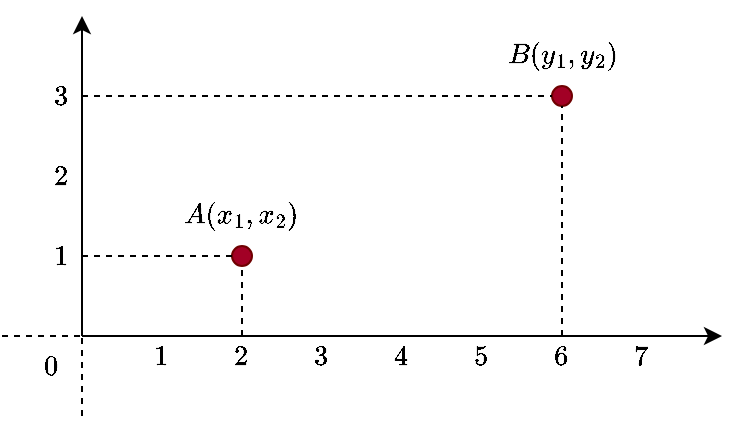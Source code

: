 <mxfile version="22.0.3" type="device">
  <diagram name="Page-1" id="QTJ4yp2bboPgsS11suuI">
    <mxGraphModel dx="819" dy="505" grid="1" gridSize="10" guides="1" tooltips="1" connect="1" arrows="1" fold="1" page="1" pageScale="1" pageWidth="850" pageHeight="1100" math="1" shadow="0">
      <root>
        <mxCell id="0" />
        <mxCell id="1" parent="0" />
        <mxCell id="v_Jrfp-xwoIuEIgAh1ZI-1" value="" style="endArrow=classic;html=1;rounded=0;" parent="1" edge="1">
          <mxGeometry width="50" height="50" relative="1" as="geometry">
            <mxPoint x="240" y="360" as="sourcePoint" />
            <mxPoint x="240" y="200" as="targetPoint" />
          </mxGeometry>
        </mxCell>
        <mxCell id="v_Jrfp-xwoIuEIgAh1ZI-2" value="" style="endArrow=classic;html=1;rounded=0;" parent="1" edge="1">
          <mxGeometry width="50" height="50" relative="1" as="geometry">
            <mxPoint x="240" y="360" as="sourcePoint" />
            <mxPoint x="560" y="360" as="targetPoint" />
          </mxGeometry>
        </mxCell>
        <mxCell id="v_Jrfp-xwoIuEIgAh1ZI-13" value="" style="endArrow=none;dashed=1;html=1;rounded=0;" parent="1" edge="1">
          <mxGeometry width="50" height="50" relative="1" as="geometry">
            <mxPoint x="240" y="400" as="sourcePoint" />
            <mxPoint x="240" y="360" as="targetPoint" />
          </mxGeometry>
        </mxCell>
        <mxCell id="v_Jrfp-xwoIuEIgAh1ZI-14" value="" style="endArrow=none;dashed=1;html=1;rounded=0;" parent="1" edge="1">
          <mxGeometry width="50" height="50" relative="1" as="geometry">
            <mxPoint x="200" y="360" as="sourcePoint" />
            <mxPoint x="240" y="360" as="targetPoint" />
          </mxGeometry>
        </mxCell>
        <mxCell id="v_Jrfp-xwoIuEIgAh1ZI-15" value="$$0$$" style="text;html=1;strokeColor=none;fillColor=none;align=center;verticalAlign=middle;whiteSpace=wrap;rounded=0;" parent="1" vertex="1">
          <mxGeometry x="210" y="360" width="30" height="30" as="geometry" />
        </mxCell>
        <mxCell id="v_Jrfp-xwoIuEIgAh1ZI-16" value="$$1$$" style="text;html=1;strokeColor=none;fillColor=none;align=center;verticalAlign=middle;whiteSpace=wrap;rounded=0;" parent="1" vertex="1">
          <mxGeometry x="270" y="360" width="20" height="20" as="geometry" />
        </mxCell>
        <mxCell id="v_Jrfp-xwoIuEIgAh1ZI-17" value="$$1$$" style="text;html=1;strokeColor=none;fillColor=none;align=center;verticalAlign=middle;whiteSpace=wrap;rounded=0;" parent="1" vertex="1">
          <mxGeometry x="220" y="310" width="20" height="20" as="geometry" />
        </mxCell>
        <mxCell id="v_Jrfp-xwoIuEIgAh1ZI-18" value="$$2$$" style="text;html=1;strokeColor=none;fillColor=none;align=center;verticalAlign=middle;whiteSpace=wrap;rounded=0;" parent="1" vertex="1">
          <mxGeometry x="310" y="360" width="20" height="20" as="geometry" />
        </mxCell>
        <mxCell id="v_Jrfp-xwoIuEIgAh1ZI-19" value="$$2$$" style="text;html=1;strokeColor=none;fillColor=none;align=center;verticalAlign=middle;whiteSpace=wrap;rounded=0;" parent="1" vertex="1">
          <mxGeometry x="220" y="270" width="20" height="20" as="geometry" />
        </mxCell>
        <mxCell id="v_Jrfp-xwoIuEIgAh1ZI-20" value="$$3$$" style="text;html=1;strokeColor=none;fillColor=none;align=center;verticalAlign=middle;whiteSpace=wrap;rounded=0;" parent="1" vertex="1">
          <mxGeometry x="350" y="360" width="20" height="20" as="geometry" />
        </mxCell>
        <mxCell id="v_Jrfp-xwoIuEIgAh1ZI-21" value="$$3$$" style="text;html=1;strokeColor=none;fillColor=none;align=center;verticalAlign=middle;whiteSpace=wrap;rounded=0;" parent="1" vertex="1">
          <mxGeometry x="220" y="230" width="20" height="20" as="geometry" />
        </mxCell>
        <mxCell id="v_Jrfp-xwoIuEIgAh1ZI-22" value="$$4$$" style="text;html=1;strokeColor=none;fillColor=none;align=center;verticalAlign=middle;whiteSpace=wrap;rounded=0;" parent="1" vertex="1">
          <mxGeometry x="390" y="360" width="20" height="20" as="geometry" />
        </mxCell>
        <mxCell id="v_Jrfp-xwoIuEIgAh1ZI-23" value="$$5$$" style="text;html=1;strokeColor=none;fillColor=none;align=center;verticalAlign=middle;whiteSpace=wrap;rounded=0;" parent="1" vertex="1">
          <mxGeometry x="430" y="360" width="20" height="20" as="geometry" />
        </mxCell>
        <mxCell id="v_Jrfp-xwoIuEIgAh1ZI-24" value="$$6$$" style="text;html=1;strokeColor=none;fillColor=none;align=center;verticalAlign=middle;whiteSpace=wrap;rounded=0;" parent="1" vertex="1">
          <mxGeometry x="470" y="360" width="20" height="20" as="geometry" />
        </mxCell>
        <mxCell id="v_Jrfp-xwoIuEIgAh1ZI-25" value="$$7$$" style="text;html=1;strokeColor=none;fillColor=none;align=center;verticalAlign=middle;whiteSpace=wrap;rounded=0;" parent="1" vertex="1">
          <mxGeometry x="510" y="360" width="20" height="20" as="geometry" />
        </mxCell>
        <mxCell id="v_Jrfp-xwoIuEIgAh1ZI-26" value="" style="shape=ellipse;fillColor=#a20025;strokeColor=#6F0000;html=1;sketch=0;fontColor=#ffffff;" parent="1" vertex="1">
          <mxGeometry x="315" y="315" width="10" height="10" as="geometry" />
        </mxCell>
        <mxCell id="v_Jrfp-xwoIuEIgAh1ZI-28" value="" style="shape=ellipse;fillColor=#a20025;strokeColor=#6F0000;html=1;sketch=0;fontColor=#ffffff;" parent="1" vertex="1">
          <mxGeometry x="475" y="235" width="10" height="10" as="geometry" />
        </mxCell>
        <mxCell id="v_Jrfp-xwoIuEIgAh1ZI-29" value="$$A(x_{1},x_{2})$$" style="text;html=1;strokeColor=none;fillColor=none;align=center;verticalAlign=middle;whiteSpace=wrap;rounded=0;" parent="1" vertex="1">
          <mxGeometry x="290" y="285" width="60" height="30" as="geometry" />
        </mxCell>
        <mxCell id="v_Jrfp-xwoIuEIgAh1ZI-30" value="$$B(y_{1},y_{2})$$" style="text;html=1;strokeColor=none;fillColor=none;align=center;verticalAlign=middle;whiteSpace=wrap;rounded=0;" parent="1" vertex="1">
          <mxGeometry x="450" y="205" width="60" height="30" as="geometry" />
        </mxCell>
        <mxCell id="eL_zX_eMLsdBRoZ72USO-1" value="" style="endArrow=none;dashed=1;html=1;rounded=0;exitX=1;exitY=0.5;exitDx=0;exitDy=0;entryX=0;entryY=0.5;entryDx=0;entryDy=0;" edge="1" parent="1" source="v_Jrfp-xwoIuEIgAh1ZI-17" target="v_Jrfp-xwoIuEIgAh1ZI-26">
          <mxGeometry width="50" height="50" relative="1" as="geometry">
            <mxPoint x="250" y="360" as="sourcePoint" />
            <mxPoint x="300" y="310" as="targetPoint" />
          </mxGeometry>
        </mxCell>
        <mxCell id="eL_zX_eMLsdBRoZ72USO-2" value="" style="endArrow=none;dashed=1;html=1;rounded=0;exitX=1;exitY=0.5;exitDx=0;exitDy=0;entryX=0;entryY=0.5;entryDx=0;entryDy=0;" edge="1" parent="1" source="v_Jrfp-xwoIuEIgAh1ZI-21" target="v_Jrfp-xwoIuEIgAh1ZI-28">
          <mxGeometry width="50" height="50" relative="1" as="geometry">
            <mxPoint x="242.5" y="239.71" as="sourcePoint" />
            <mxPoint x="317.5" y="239.71" as="targetPoint" />
          </mxGeometry>
        </mxCell>
        <mxCell id="eL_zX_eMLsdBRoZ72USO-3" value="" style="endArrow=none;dashed=1;html=1;rounded=0;exitX=0.5;exitY=0;exitDx=0;exitDy=0;entryX=0.5;entryY=1;entryDx=0;entryDy=0;" edge="1" parent="1" source="v_Jrfp-xwoIuEIgAh1ZI-18" target="v_Jrfp-xwoIuEIgAh1ZI-26">
          <mxGeometry width="50" height="50" relative="1" as="geometry">
            <mxPoint x="260" y="340" as="sourcePoint" />
            <mxPoint x="335" y="340" as="targetPoint" />
          </mxGeometry>
        </mxCell>
        <mxCell id="eL_zX_eMLsdBRoZ72USO-4" value="" style="endArrow=none;dashed=1;html=1;rounded=0;exitX=0.5;exitY=0;exitDx=0;exitDy=0;entryX=0.5;entryY=1;entryDx=0;entryDy=0;" edge="1" parent="1" source="v_Jrfp-xwoIuEIgAh1ZI-24" target="v_Jrfp-xwoIuEIgAh1ZI-28">
          <mxGeometry width="50" height="50" relative="1" as="geometry">
            <mxPoint x="479.71" y="337.5" as="sourcePoint" />
            <mxPoint x="479.71" y="302.5" as="targetPoint" />
          </mxGeometry>
        </mxCell>
      </root>
    </mxGraphModel>
  </diagram>
</mxfile>
